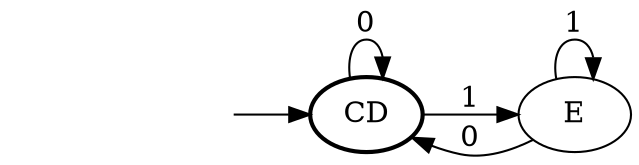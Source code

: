digraph af1_min  { rankdir=LR;
	_invisible [style="invis"];
	CD [penwidth="2"];
	E;
	_invisible -> CD ;
	CD -> CD [label="0"];
	CD -> E [label="1"];
	E -> CD [label="0"];
	E -> E [label="1"];
}